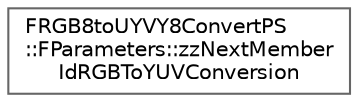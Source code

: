 digraph "Graphical Class Hierarchy"
{
 // INTERACTIVE_SVG=YES
 // LATEX_PDF_SIZE
  bgcolor="transparent";
  edge [fontname=Helvetica,fontsize=10,labelfontname=Helvetica,labelfontsize=10];
  node [fontname=Helvetica,fontsize=10,shape=box,height=0.2,width=0.4];
  rankdir="LR";
  Node0 [id="Node000000",label="FRGB8toUYVY8ConvertPS\l::FParameters::zzNextMember\lIdRGBToYUVConversion",height=0.2,width=0.4,color="grey40", fillcolor="white", style="filled",URL="$df/d7c/structFRGB8toUYVY8ConvertPS_1_1FParameters_1_1zzNextMemberIdRGBToYUVConversion.html",tooltip=" "];
}
